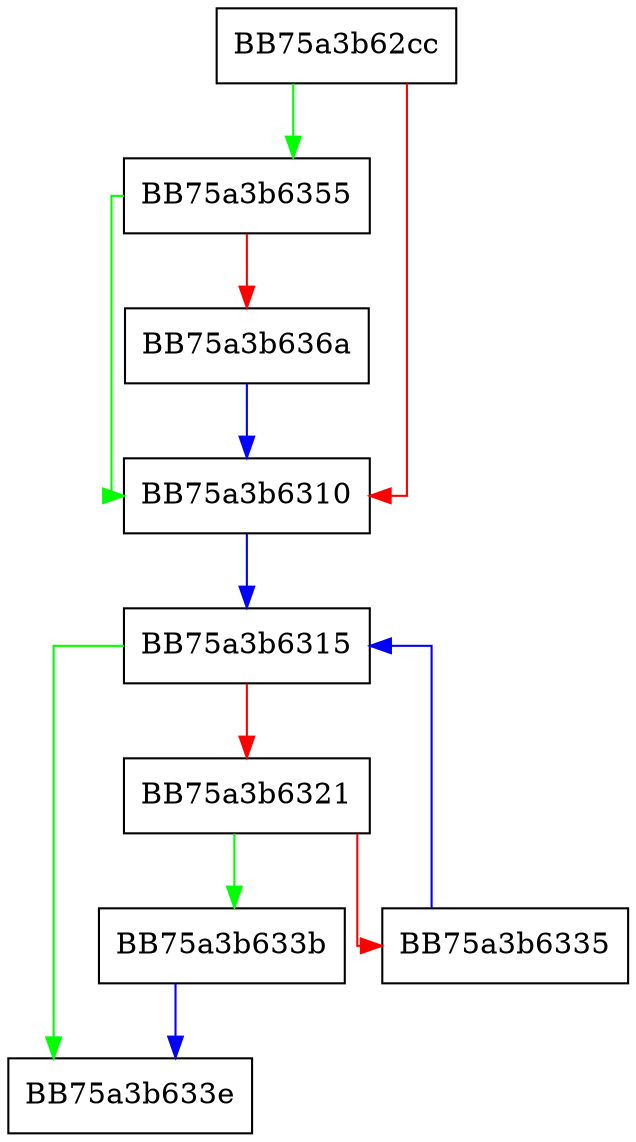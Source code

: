 digraph _get_feature_counter_type {
  node [shape="box"];
  graph [splines=ortho];
  BB75a3b62cc -> BB75a3b6355 [color="green"];
  BB75a3b62cc -> BB75a3b6310 [color="red"];
  BB75a3b6310 -> BB75a3b6315 [color="blue"];
  BB75a3b6315 -> BB75a3b633e [color="green"];
  BB75a3b6315 -> BB75a3b6321 [color="red"];
  BB75a3b6321 -> BB75a3b633b [color="green"];
  BB75a3b6321 -> BB75a3b6335 [color="red"];
  BB75a3b6335 -> BB75a3b6315 [color="blue"];
  BB75a3b633b -> BB75a3b633e [color="blue"];
  BB75a3b6355 -> BB75a3b6310 [color="green"];
  BB75a3b6355 -> BB75a3b636a [color="red"];
  BB75a3b636a -> BB75a3b6310 [color="blue"];
}